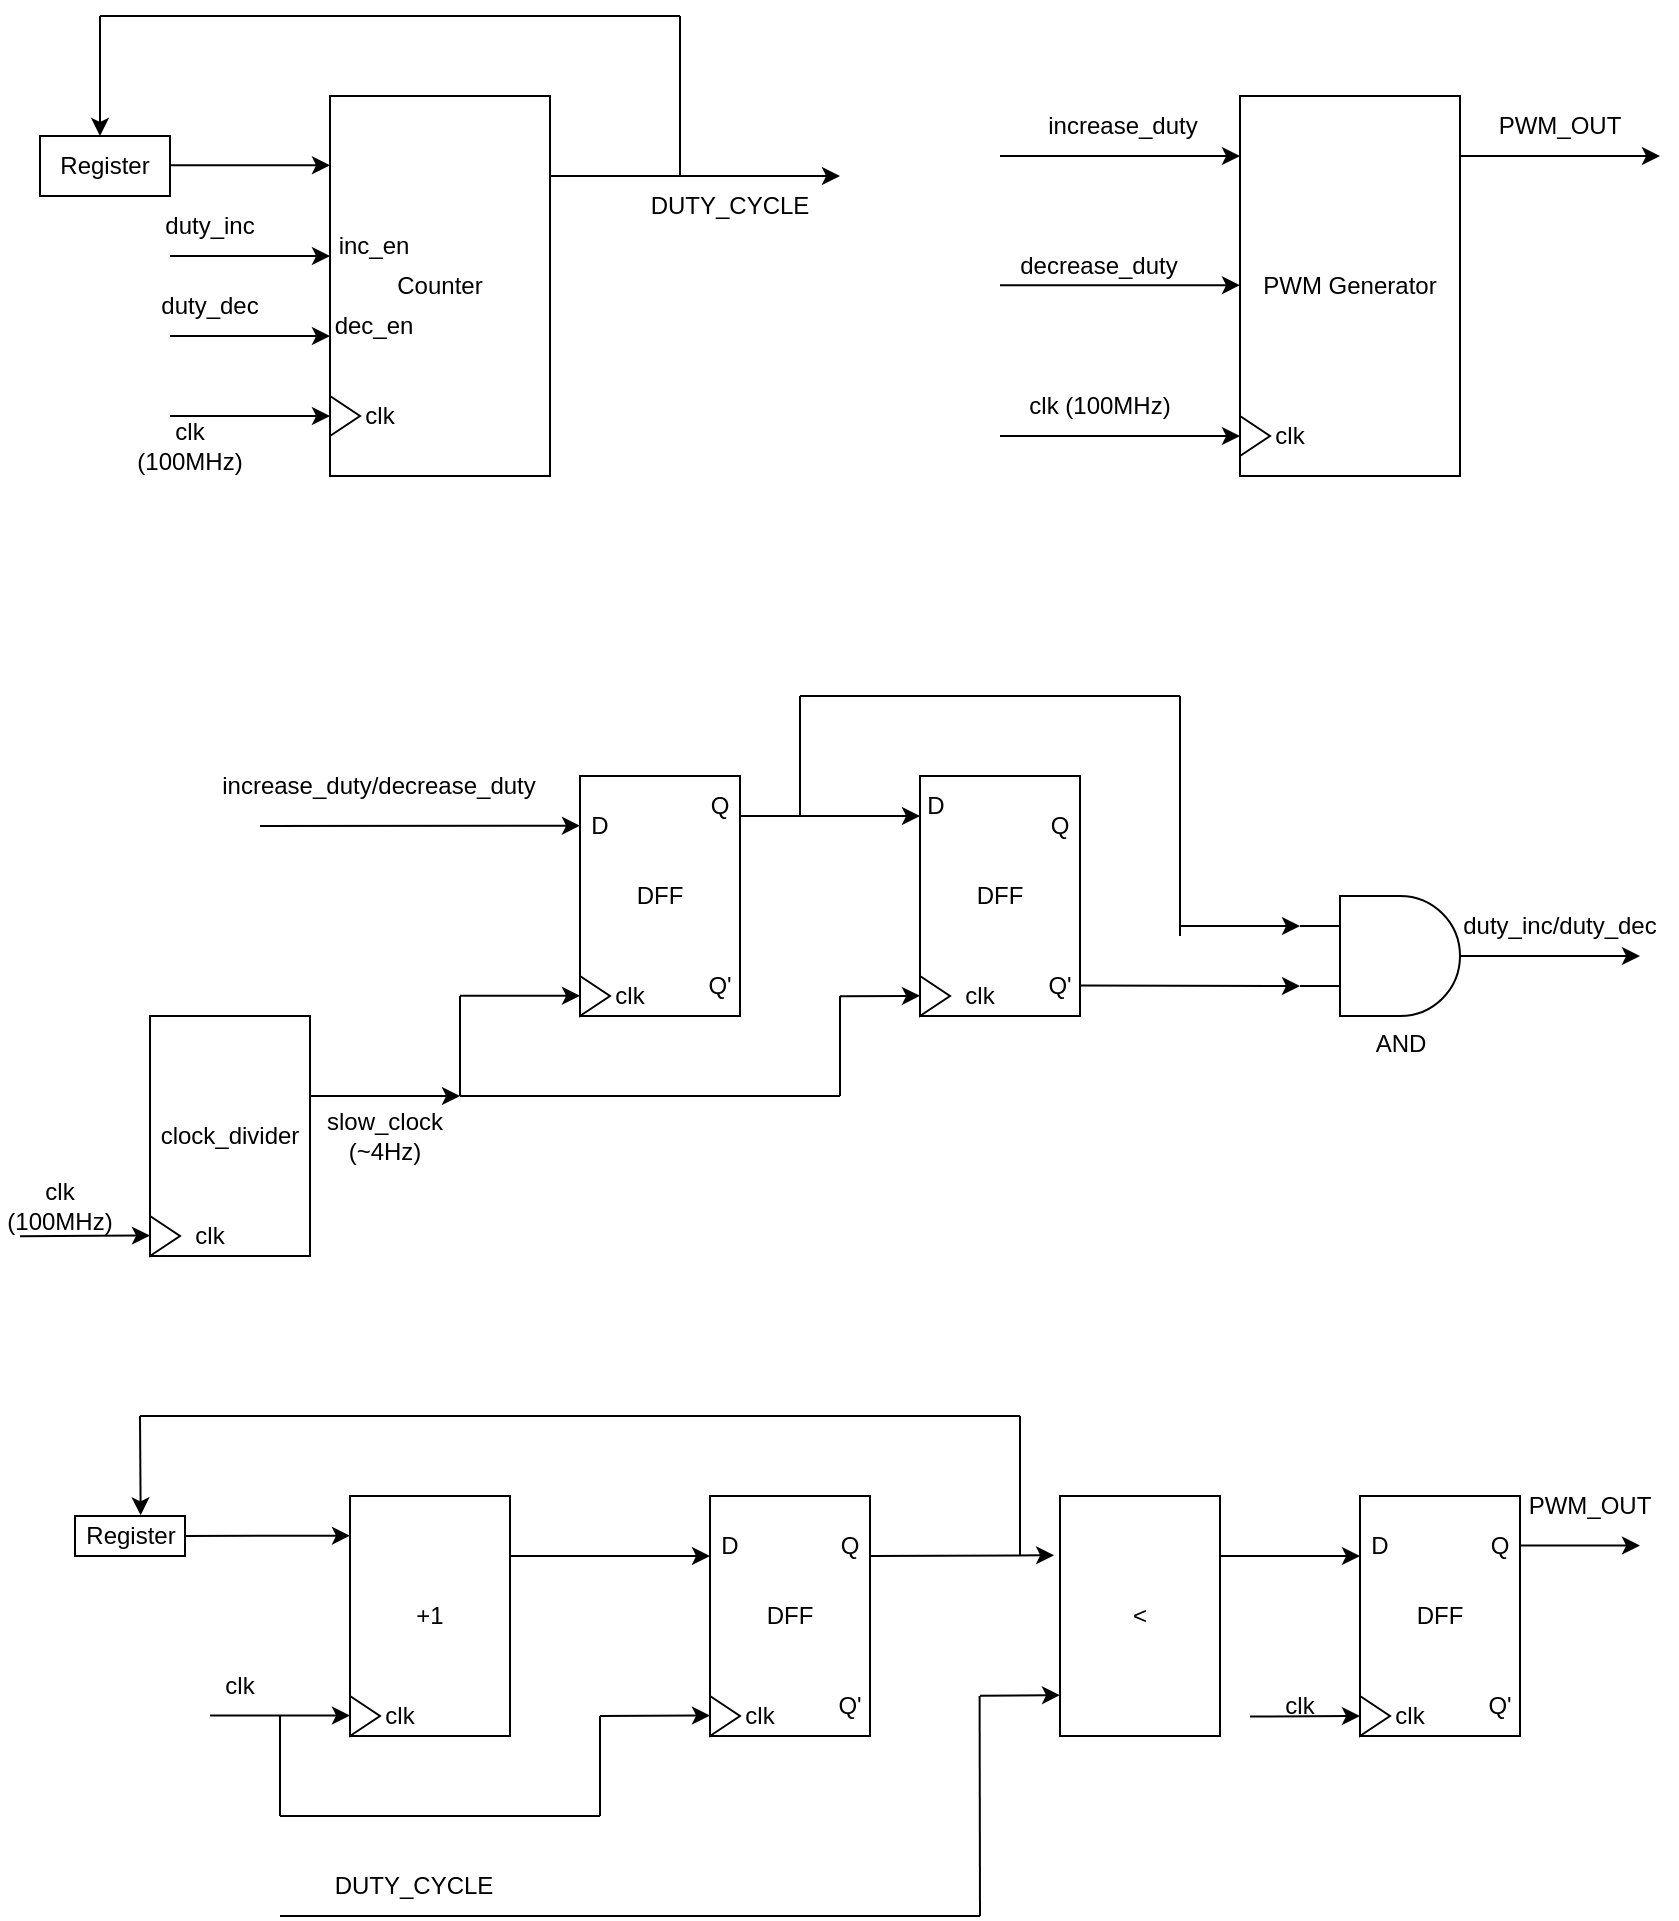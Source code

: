 <mxfile version="24.7.16" pages="2">
  <diagram name="Page-1" id="Ae1S91Tt0jCZasC4Yhdq">
    <mxGraphModel dx="2790" dy="1287" grid="1" gridSize="10" guides="1" tooltips="1" connect="1" arrows="1" fold="1" page="1" pageScale="1" pageWidth="850" pageHeight="1100" math="0" shadow="0">
      <root>
        <mxCell id="0" />
        <mxCell id="1" parent="0" />
        <mxCell id="fy9shsofXD_mr14CQsTD-3" value="Counter" style="rounded=0;whiteSpace=wrap;html=1;" vertex="1" parent="1">
          <mxGeometry x="175" y="70" width="110" height="190" as="geometry" />
        </mxCell>
        <mxCell id="fy9shsofXD_mr14CQsTD-4" value="" style="endArrow=classic;html=1;rounded=0;" edge="1" parent="1">
          <mxGeometry width="50" height="50" relative="1" as="geometry">
            <mxPoint x="95" y="104.66" as="sourcePoint" />
            <mxPoint x="175" y="104.66" as="targetPoint" />
          </mxGeometry>
        </mxCell>
        <mxCell id="fy9shsofXD_mr14CQsTD-5" value="" style="endArrow=classic;html=1;rounded=0;" edge="1" parent="1">
          <mxGeometry width="50" height="50" relative="1" as="geometry">
            <mxPoint x="95" y="150" as="sourcePoint" />
            <mxPoint x="175" y="150" as="targetPoint" />
          </mxGeometry>
        </mxCell>
        <mxCell id="fy9shsofXD_mr14CQsTD-6" value="" style="endArrow=classic;html=1;rounded=0;" edge="1" parent="1">
          <mxGeometry width="50" height="50" relative="1" as="geometry">
            <mxPoint x="95" y="190" as="sourcePoint" />
            <mxPoint x="175" y="190" as="targetPoint" />
          </mxGeometry>
        </mxCell>
        <mxCell id="fy9shsofXD_mr14CQsTD-7" value="" style="endArrow=classic;html=1;rounded=0;" edge="1" parent="1">
          <mxGeometry width="50" height="50" relative="1" as="geometry">
            <mxPoint x="95" y="230" as="sourcePoint" />
            <mxPoint x="175" y="230" as="targetPoint" />
          </mxGeometry>
        </mxCell>
        <mxCell id="fy9shsofXD_mr14CQsTD-8" value="clk (100MHz)" style="text;strokeColor=none;align=center;fillColor=none;html=1;verticalAlign=middle;whiteSpace=wrap;rounded=0;" vertex="1" parent="1">
          <mxGeometry x="75" y="230" width="60" height="30" as="geometry" />
        </mxCell>
        <mxCell id="fy9shsofXD_mr14CQsTD-9" value="duty_inc" style="text;strokeColor=none;align=center;fillColor=none;html=1;verticalAlign=middle;whiteSpace=wrap;rounded=0;" vertex="1" parent="1">
          <mxGeometry x="65" y="120" width="100" height="30" as="geometry" />
        </mxCell>
        <mxCell id="fy9shsofXD_mr14CQsTD-10" value="duty_dec" style="text;strokeColor=none;align=center;fillColor=none;html=1;verticalAlign=middle;whiteSpace=wrap;rounded=0;" vertex="1" parent="1">
          <mxGeometry x="60" y="160" width="110" height="30" as="geometry" />
        </mxCell>
        <mxCell id="fy9shsofXD_mr14CQsTD-11" value="Register" style="rounded=0;whiteSpace=wrap;html=1;" vertex="1" parent="1">
          <mxGeometry x="30" y="90" width="65" height="30" as="geometry" />
        </mxCell>
        <mxCell id="fy9shsofXD_mr14CQsTD-14" value="" style="endArrow=classic;html=1;rounded=0;" edge="1" parent="1">
          <mxGeometry width="50" height="50" relative="1" as="geometry">
            <mxPoint x="60" y="30" as="sourcePoint" />
            <mxPoint x="60" y="90" as="targetPoint" />
          </mxGeometry>
        </mxCell>
        <mxCell id="fy9shsofXD_mr14CQsTD-15" value="" style="endArrow=none;html=1;rounded=0;" edge="1" parent="1">
          <mxGeometry width="50" height="50" relative="1" as="geometry">
            <mxPoint x="60" y="30" as="sourcePoint" />
            <mxPoint x="350" y="30" as="targetPoint" />
          </mxGeometry>
        </mxCell>
        <mxCell id="fy9shsofXD_mr14CQsTD-16" value="" style="endArrow=none;html=1;rounded=0;" edge="1" parent="1">
          <mxGeometry width="50" height="50" relative="1" as="geometry">
            <mxPoint x="350" y="110" as="sourcePoint" />
            <mxPoint x="350" y="30" as="targetPoint" />
          </mxGeometry>
        </mxCell>
        <mxCell id="fy9shsofXD_mr14CQsTD-17" value="" style="endArrow=classic;html=1;rounded=0;" edge="1" parent="1">
          <mxGeometry width="50" height="50" relative="1" as="geometry">
            <mxPoint x="285" y="110" as="sourcePoint" />
            <mxPoint x="430" y="110" as="targetPoint" />
          </mxGeometry>
        </mxCell>
        <mxCell id="fy9shsofXD_mr14CQsTD-18" value="DUTY_CYCLE" style="text;strokeColor=none;align=center;fillColor=none;html=1;verticalAlign=middle;whiteSpace=wrap;rounded=0;" vertex="1" parent="1">
          <mxGeometry x="310" y="110" width="130" height="30" as="geometry" />
        </mxCell>
        <mxCell id="fy9shsofXD_mr14CQsTD-19" value="DFF" style="rounded=0;whiteSpace=wrap;html=1;" vertex="1" parent="1">
          <mxGeometry x="300" y="410" width="80" height="120" as="geometry" />
        </mxCell>
        <mxCell id="fy9shsofXD_mr14CQsTD-20" value="DFF" style="rounded=0;whiteSpace=wrap;html=1;" vertex="1" parent="1">
          <mxGeometry x="470" y="410" width="80" height="120" as="geometry" />
        </mxCell>
        <mxCell id="fy9shsofXD_mr14CQsTD-21" value="clock_divider" style="rounded=0;whiteSpace=wrap;html=1;" vertex="1" parent="1">
          <mxGeometry x="85" y="530" width="80" height="120" as="geometry" />
        </mxCell>
        <mxCell id="fy9shsofXD_mr14CQsTD-31" style="edgeStyle=orthogonalEdgeStyle;rounded=0;orthogonalLoop=1;jettySize=auto;html=1;exitX=0;exitY=0.25;exitDx=0;exitDy=0;exitPerimeter=0;" edge="1" parent="1">
          <mxGeometry relative="1" as="geometry">
            <mxPoint x="660" y="485" as="targetPoint" />
            <mxPoint x="600" y="485" as="sourcePoint" />
          </mxGeometry>
        </mxCell>
        <mxCell id="fy9shsofXD_mr14CQsTD-22" value="AND" style="verticalLabelPosition=bottom;shadow=0;dashed=0;align=center;html=1;verticalAlign=top;shape=mxgraph.electrical.logic_gates.logic_gate;operation=and;" vertex="1" parent="1">
          <mxGeometry x="660" y="470" width="100" height="60" as="geometry" />
        </mxCell>
        <mxCell id="fy9shsofXD_mr14CQsTD-23" value="" style="endArrow=classic;html=1;rounded=0;" edge="1" parent="1">
          <mxGeometry width="50" height="50" relative="1" as="geometry">
            <mxPoint x="380" y="430" as="sourcePoint" />
            <mxPoint x="470" y="430" as="targetPoint" />
          </mxGeometry>
        </mxCell>
        <mxCell id="fy9shsofXD_mr14CQsTD-24" value="" style="endArrow=none;html=1;rounded=0;" edge="1" parent="1">
          <mxGeometry width="50" height="50" relative="1" as="geometry">
            <mxPoint x="410" y="430" as="sourcePoint" />
            <mxPoint x="410" y="370" as="targetPoint" />
          </mxGeometry>
        </mxCell>
        <mxCell id="fy9shsofXD_mr14CQsTD-25" value="Q" style="text;strokeColor=none;align=center;fillColor=none;html=1;verticalAlign=middle;whiteSpace=wrap;rounded=0;" vertex="1" parent="1">
          <mxGeometry x="510" y="420" width="60" height="30" as="geometry" />
        </mxCell>
        <mxCell id="fy9shsofXD_mr14CQsTD-26" value="Q&#39;" style="text;strokeColor=none;align=center;fillColor=none;html=1;verticalAlign=middle;whiteSpace=wrap;rounded=0;" vertex="1" parent="1">
          <mxGeometry x="510" y="500" width="60" height="30" as="geometry" />
        </mxCell>
        <mxCell id="fy9shsofXD_mr14CQsTD-27" value="" style="endArrow=classic;html=1;rounded=0;entryX=0;entryY=0.75;entryDx=0;entryDy=0;entryPerimeter=0;" edge="1" parent="1" target="fy9shsofXD_mr14CQsTD-22">
          <mxGeometry width="50" height="50" relative="1" as="geometry">
            <mxPoint x="550" y="514.8" as="sourcePoint" />
            <mxPoint x="640" y="514.8" as="targetPoint" />
          </mxGeometry>
        </mxCell>
        <mxCell id="fy9shsofXD_mr14CQsTD-32" value="" style="endArrow=none;html=1;rounded=0;" edge="1" parent="1">
          <mxGeometry width="50" height="50" relative="1" as="geometry">
            <mxPoint x="410" y="370" as="sourcePoint" />
            <mxPoint x="600" y="370" as="targetPoint" />
          </mxGeometry>
        </mxCell>
        <mxCell id="fy9shsofXD_mr14CQsTD-33" value="" style="endArrow=none;html=1;rounded=0;" edge="1" parent="1">
          <mxGeometry width="50" height="50" relative="1" as="geometry">
            <mxPoint x="600" y="490" as="sourcePoint" />
            <mxPoint x="600" y="370" as="targetPoint" />
          </mxGeometry>
        </mxCell>
        <mxCell id="fy9shsofXD_mr14CQsTD-35" value="Q" style="text;strokeColor=none;align=center;fillColor=none;html=1;verticalAlign=middle;whiteSpace=wrap;rounded=0;" vertex="1" parent="1">
          <mxGeometry x="340" y="410" width="60" height="30" as="geometry" />
        </mxCell>
        <mxCell id="fy9shsofXD_mr14CQsTD-36" value="Q&#39;" style="text;strokeColor=none;align=center;fillColor=none;html=1;verticalAlign=middle;whiteSpace=wrap;rounded=0;" vertex="1" parent="1">
          <mxGeometry x="340" y="500" width="60" height="30" as="geometry" />
        </mxCell>
        <mxCell id="fy9shsofXD_mr14CQsTD-37" value="" style="triangle;whiteSpace=wrap;html=1;" vertex="1" parent="1">
          <mxGeometry x="300" y="510" width="15" height="20" as="geometry" />
        </mxCell>
        <mxCell id="fy9shsofXD_mr14CQsTD-38" value="" style="triangle;whiteSpace=wrap;html=1;" vertex="1" parent="1">
          <mxGeometry x="175" y="220" width="15" height="20" as="geometry" />
        </mxCell>
        <mxCell id="fy9shsofXD_mr14CQsTD-39" value="" style="triangle;whiteSpace=wrap;html=1;" vertex="1" parent="1">
          <mxGeometry x="470" y="510" width="15" height="20" as="geometry" />
        </mxCell>
        <mxCell id="fy9shsofXD_mr14CQsTD-40" value="" style="triangle;whiteSpace=wrap;html=1;" vertex="1" parent="1">
          <mxGeometry x="85" y="630" width="15" height="20" as="geometry" />
        </mxCell>
        <mxCell id="fy9shsofXD_mr14CQsTD-41" value="" style="endArrow=classic;html=1;rounded=0;" edge="1" parent="1">
          <mxGeometry width="50" height="50" relative="1" as="geometry">
            <mxPoint x="240" y="519.93" as="sourcePoint" />
            <mxPoint x="300" y="519.93" as="targetPoint" />
          </mxGeometry>
        </mxCell>
        <mxCell id="fy9shsofXD_mr14CQsTD-43" value="" style="endArrow=classic;html=1;rounded=0;" edge="1" parent="1">
          <mxGeometry width="50" height="50" relative="1" as="geometry">
            <mxPoint x="430" y="520.07" as="sourcePoint" />
            <mxPoint x="470" y="519.93" as="targetPoint" />
          </mxGeometry>
        </mxCell>
        <mxCell id="fy9shsofXD_mr14CQsTD-44" value="" style="endArrow=none;html=1;rounded=0;" edge="1" parent="1">
          <mxGeometry width="50" height="50" relative="1" as="geometry">
            <mxPoint x="430" y="570" as="sourcePoint" />
            <mxPoint x="430" y="520" as="targetPoint" />
          </mxGeometry>
        </mxCell>
        <mxCell id="fy9shsofXD_mr14CQsTD-45" value="" style="endArrow=none;html=1;rounded=0;" edge="1" parent="1">
          <mxGeometry width="50" height="50" relative="1" as="geometry">
            <mxPoint x="240" y="570" as="sourcePoint" />
            <mxPoint x="430" y="570" as="targetPoint" />
          </mxGeometry>
        </mxCell>
        <mxCell id="fy9shsofXD_mr14CQsTD-46" value="" style="endArrow=none;html=1;rounded=0;" edge="1" parent="1">
          <mxGeometry width="50" height="50" relative="1" as="geometry">
            <mxPoint x="240" y="570" as="sourcePoint" />
            <mxPoint x="240" y="520" as="targetPoint" />
          </mxGeometry>
        </mxCell>
        <mxCell id="fy9shsofXD_mr14CQsTD-47" value="" style="endArrow=classic;html=1;rounded=0;" edge="1" parent="1">
          <mxGeometry width="50" height="50" relative="1" as="geometry">
            <mxPoint x="20" y="640.1" as="sourcePoint" />
            <mxPoint x="85" y="639.76" as="targetPoint" />
          </mxGeometry>
        </mxCell>
        <mxCell id="fy9shsofXD_mr14CQsTD-48" value="" style="endArrow=classic;html=1;rounded=0;" edge="1" parent="1">
          <mxGeometry width="50" height="50" relative="1" as="geometry">
            <mxPoint x="760" y="500" as="sourcePoint" />
            <mxPoint x="830" y="500" as="targetPoint" />
          </mxGeometry>
        </mxCell>
        <mxCell id="fy9shsofXD_mr14CQsTD-49" value="clk (100MHz)" style="text;strokeColor=none;align=center;fillColor=none;html=1;verticalAlign=middle;whiteSpace=wrap;rounded=0;" vertex="1" parent="1">
          <mxGeometry x="10" y="610" width="60" height="30" as="geometry" />
        </mxCell>
        <mxCell id="fy9shsofXD_mr14CQsTD-50" value="" style="endArrow=classic;html=1;rounded=0;" edge="1" parent="1">
          <mxGeometry width="50" height="50" relative="1" as="geometry">
            <mxPoint x="165" y="570" as="sourcePoint" />
            <mxPoint x="240" y="570" as="targetPoint" />
          </mxGeometry>
        </mxCell>
        <mxCell id="fy9shsofXD_mr14CQsTD-51" value="slow_clock (~4Hz)" style="text;strokeColor=none;align=center;fillColor=none;html=1;verticalAlign=middle;whiteSpace=wrap;rounded=0;" vertex="1" parent="1">
          <mxGeometry x="165" y="575" width="75" height="30" as="geometry" />
        </mxCell>
        <mxCell id="fy9shsofXD_mr14CQsTD-52" value="clk" style="text;strokeColor=none;align=center;fillColor=none;html=1;verticalAlign=middle;whiteSpace=wrap;rounded=0;" vertex="1" parent="1">
          <mxGeometry x="295" y="505" width="60" height="30" as="geometry" />
        </mxCell>
        <mxCell id="fy9shsofXD_mr14CQsTD-53" value="clk" style="text;strokeColor=none;align=center;fillColor=none;html=1;verticalAlign=middle;whiteSpace=wrap;rounded=0;" vertex="1" parent="1">
          <mxGeometry x="470" y="505" width="60" height="30" as="geometry" />
        </mxCell>
        <mxCell id="fy9shsofXD_mr14CQsTD-54" value="clk" style="text;strokeColor=none;align=center;fillColor=none;html=1;verticalAlign=middle;whiteSpace=wrap;rounded=0;" vertex="1" parent="1">
          <mxGeometry x="170" y="215" width="60" height="30" as="geometry" />
        </mxCell>
        <mxCell id="fy9shsofXD_mr14CQsTD-55" value="dec_en" style="text;strokeColor=none;align=center;fillColor=none;html=1;verticalAlign=middle;whiteSpace=wrap;rounded=0;" vertex="1" parent="1">
          <mxGeometry x="162.5" y="170" width="67.5" height="30" as="geometry" />
        </mxCell>
        <mxCell id="fy9shsofXD_mr14CQsTD-56" value="inc_en" style="text;strokeColor=none;align=center;fillColor=none;html=1;verticalAlign=middle;whiteSpace=wrap;rounded=0;" vertex="1" parent="1">
          <mxGeometry x="162.5" y="130" width="67.5" height="30" as="geometry" />
        </mxCell>
        <mxCell id="fy9shsofXD_mr14CQsTD-57" value="clk" style="text;strokeColor=none;align=center;fillColor=none;html=1;verticalAlign=middle;whiteSpace=wrap;rounded=0;" vertex="1" parent="1">
          <mxGeometry x="85" y="625" width="60" height="30" as="geometry" />
        </mxCell>
        <mxCell id="fy9shsofXD_mr14CQsTD-59" value="" style="endArrow=classic;html=1;rounded=0;" edge="1" parent="1">
          <mxGeometry width="50" height="50" relative="1" as="geometry">
            <mxPoint x="140" y="435" as="sourcePoint" />
            <mxPoint x="300" y="434.86" as="targetPoint" />
          </mxGeometry>
        </mxCell>
        <mxCell id="fy9shsofXD_mr14CQsTD-60" value="D" style="text;strokeColor=none;align=center;fillColor=none;html=1;verticalAlign=middle;whiteSpace=wrap;rounded=0;" vertex="1" parent="1">
          <mxGeometry x="280" y="420" width="60" height="30" as="geometry" />
        </mxCell>
        <mxCell id="fy9shsofXD_mr14CQsTD-62" value="D" style="text;strokeColor=none;align=center;fillColor=none;html=1;verticalAlign=middle;whiteSpace=wrap;rounded=0;" vertex="1" parent="1">
          <mxGeometry x="447.5" y="410" width="60" height="30" as="geometry" />
        </mxCell>
        <mxCell id="fy9shsofXD_mr14CQsTD-63" value="duty_inc/duty_dec" style="text;strokeColor=none;align=center;fillColor=none;html=1;verticalAlign=middle;whiteSpace=wrap;rounded=0;" vertex="1" parent="1">
          <mxGeometry x="740" y="470" width="100" height="30" as="geometry" />
        </mxCell>
        <mxCell id="fy9shsofXD_mr14CQsTD-64" value="increase_duty/decrease_duty" style="text;strokeColor=none;align=center;fillColor=none;html=1;verticalAlign=middle;whiteSpace=wrap;rounded=0;" vertex="1" parent="1">
          <mxGeometry x="102.5" y="400" width="192.5" height="30" as="geometry" />
        </mxCell>
        <mxCell id="fy9shsofXD_mr14CQsTD-65" value="+1" style="rounded=0;whiteSpace=wrap;html=1;" vertex="1" parent="1">
          <mxGeometry x="185" y="770" width="80" height="120" as="geometry" />
        </mxCell>
        <mxCell id="fy9shsofXD_mr14CQsTD-66" value="DFF" style="rounded=0;whiteSpace=wrap;html=1;" vertex="1" parent="1">
          <mxGeometry x="365" y="770" width="80" height="120" as="geometry" />
        </mxCell>
        <mxCell id="fy9shsofXD_mr14CQsTD-67" value="Q" style="text;strokeColor=none;align=center;fillColor=none;html=1;verticalAlign=middle;whiteSpace=wrap;rounded=0;" vertex="1" parent="1">
          <mxGeometry x="405" y="780" width="60" height="30" as="geometry" />
        </mxCell>
        <mxCell id="fy9shsofXD_mr14CQsTD-68" value="Q&#39;" style="text;strokeColor=none;align=center;fillColor=none;html=1;verticalAlign=middle;whiteSpace=wrap;rounded=0;" vertex="1" parent="1">
          <mxGeometry x="405" y="860" width="60" height="30" as="geometry" />
        </mxCell>
        <mxCell id="fy9shsofXD_mr14CQsTD-69" value="clk" style="text;strokeColor=none;align=center;fillColor=none;html=1;verticalAlign=middle;whiteSpace=wrap;rounded=0;" vertex="1" parent="1">
          <mxGeometry x="360" y="865" width="60" height="30" as="geometry" />
        </mxCell>
        <mxCell id="fy9shsofXD_mr14CQsTD-70" value="D" style="text;strokeColor=none;align=center;fillColor=none;html=1;verticalAlign=middle;whiteSpace=wrap;rounded=0;" vertex="1" parent="1">
          <mxGeometry x="345" y="780" width="60" height="30" as="geometry" />
        </mxCell>
        <mxCell id="fy9shsofXD_mr14CQsTD-72" value="" style="triangle;whiteSpace=wrap;html=1;" vertex="1" parent="1">
          <mxGeometry x="365" y="870" width="15" height="20" as="geometry" />
        </mxCell>
        <mxCell id="fy9shsofXD_mr14CQsTD-73" value="" style="endArrow=classic;html=1;rounded=0;" edge="1" parent="1">
          <mxGeometry width="50" height="50" relative="1" as="geometry">
            <mxPoint x="310" y="880" as="sourcePoint" />
            <mxPoint x="365" y="879.76" as="targetPoint" />
          </mxGeometry>
        </mxCell>
        <mxCell id="fy9shsofXD_mr14CQsTD-74" value="" style="endArrow=none;html=1;rounded=0;" edge="1" parent="1">
          <mxGeometry width="50" height="50" relative="1" as="geometry">
            <mxPoint x="310" y="930" as="sourcePoint" />
            <mxPoint x="310" y="880" as="targetPoint" />
          </mxGeometry>
        </mxCell>
        <mxCell id="fy9shsofXD_mr14CQsTD-75" value="" style="triangle;whiteSpace=wrap;html=1;" vertex="1" parent="1">
          <mxGeometry x="185" y="870" width="15" height="20" as="geometry" />
        </mxCell>
        <mxCell id="fy9shsofXD_mr14CQsTD-76" value="clk" style="text;strokeColor=none;align=center;fillColor=none;html=1;verticalAlign=middle;whiteSpace=wrap;rounded=0;" vertex="1" parent="1">
          <mxGeometry x="180" y="865" width="60" height="30" as="geometry" />
        </mxCell>
        <mxCell id="fy9shsofXD_mr14CQsTD-77" value="" style="endArrow=none;html=1;rounded=0;" edge="1" parent="1">
          <mxGeometry width="50" height="50" relative="1" as="geometry">
            <mxPoint x="150" y="930" as="sourcePoint" />
            <mxPoint x="310" y="930" as="targetPoint" />
          </mxGeometry>
        </mxCell>
        <mxCell id="fy9shsofXD_mr14CQsTD-78" value="" style="endArrow=none;html=1;rounded=0;" edge="1" parent="1">
          <mxGeometry width="50" height="50" relative="1" as="geometry">
            <mxPoint x="150" y="930" as="sourcePoint" />
            <mxPoint x="150" y="880" as="targetPoint" />
          </mxGeometry>
        </mxCell>
        <mxCell id="fy9shsofXD_mr14CQsTD-79" value="" style="endArrow=classic;html=1;rounded=0;" edge="1" parent="1">
          <mxGeometry width="50" height="50" relative="1" as="geometry">
            <mxPoint x="115" y="879.76" as="sourcePoint" />
            <mxPoint x="185" y="879.76" as="targetPoint" />
          </mxGeometry>
        </mxCell>
        <mxCell id="fy9shsofXD_mr14CQsTD-80" value="clk" style="text;strokeColor=none;align=center;fillColor=none;html=1;verticalAlign=middle;whiteSpace=wrap;rounded=0;" vertex="1" parent="1">
          <mxGeometry x="100" y="850" width="60" height="30" as="geometry" />
        </mxCell>
        <mxCell id="fy9shsofXD_mr14CQsTD-82" value="&amp;lt;" style="rounded=0;whiteSpace=wrap;html=1;" vertex="1" parent="1">
          <mxGeometry x="540" y="770" width="80" height="120" as="geometry" />
        </mxCell>
        <mxCell id="fy9shsofXD_mr14CQsTD-83" value="" style="endArrow=classic;html=1;rounded=0;" edge="1" parent="1">
          <mxGeometry width="50" height="50" relative="1" as="geometry">
            <mxPoint x="500" y="869.84" as="sourcePoint" />
            <mxPoint x="540" y="869.6" as="targetPoint" />
          </mxGeometry>
        </mxCell>
        <mxCell id="fy9shsofXD_mr14CQsTD-84" value="" style="endArrow=none;html=1;rounded=0;" edge="1" parent="1">
          <mxGeometry width="50" height="50" relative="1" as="geometry">
            <mxPoint x="500" y="980" as="sourcePoint" />
            <mxPoint x="499.8" y="870" as="targetPoint" />
          </mxGeometry>
        </mxCell>
        <mxCell id="fy9shsofXD_mr14CQsTD-85" value="" style="endArrow=none;html=1;rounded=0;" edge="1" parent="1">
          <mxGeometry width="50" height="50" relative="1" as="geometry">
            <mxPoint x="150" y="980" as="sourcePoint" />
            <mxPoint x="500" y="980" as="targetPoint" />
          </mxGeometry>
        </mxCell>
        <mxCell id="fy9shsofXD_mr14CQsTD-86" value="DUTY_CYCLE" style="text;strokeColor=none;align=center;fillColor=none;html=1;verticalAlign=middle;whiteSpace=wrap;rounded=0;" vertex="1" parent="1">
          <mxGeometry x="152.5" y="950" width="127.5" height="30" as="geometry" />
        </mxCell>
        <mxCell id="fy9shsofXD_mr14CQsTD-88" value="" style="endArrow=classic;html=1;rounded=0;exitX=1;exitY=0.25;exitDx=0;exitDy=0;" edge="1" parent="1" source="fy9shsofXD_mr14CQsTD-65">
          <mxGeometry width="50" height="50" relative="1" as="geometry">
            <mxPoint x="295" y="800" as="sourcePoint" />
            <mxPoint x="365" y="800" as="targetPoint" />
          </mxGeometry>
        </mxCell>
        <mxCell id="fy9shsofXD_mr14CQsTD-90" value="" style="endArrow=classic;html=1;rounded=0;entryX=-0.037;entryY=0.247;entryDx=0;entryDy=0;entryPerimeter=0;" edge="1" parent="1" target="fy9shsofXD_mr14CQsTD-82">
          <mxGeometry width="50" height="50" relative="1" as="geometry">
            <mxPoint x="445" y="800" as="sourcePoint" />
            <mxPoint x="515" y="800" as="targetPoint" />
          </mxGeometry>
        </mxCell>
        <mxCell id="fy9shsofXD_mr14CQsTD-92" value="" style="endArrow=none;html=1;rounded=0;" edge="1" parent="1">
          <mxGeometry width="50" height="50" relative="1" as="geometry">
            <mxPoint x="520" y="800" as="sourcePoint" />
            <mxPoint x="520" y="730" as="targetPoint" />
          </mxGeometry>
        </mxCell>
        <mxCell id="fy9shsofXD_mr14CQsTD-93" value="" style="endArrow=none;html=1;rounded=0;" edge="1" parent="1">
          <mxGeometry width="50" height="50" relative="1" as="geometry">
            <mxPoint x="80" y="730" as="sourcePoint" />
            <mxPoint x="520" y="730" as="targetPoint" />
          </mxGeometry>
        </mxCell>
        <mxCell id="fy9shsofXD_mr14CQsTD-94" value="Register" style="rounded=0;whiteSpace=wrap;html=1;" vertex="1" parent="1">
          <mxGeometry x="47.5" y="780" width="55" height="20" as="geometry" />
        </mxCell>
        <mxCell id="fy9shsofXD_mr14CQsTD-95" value="" style="endArrow=classic;html=1;rounded=0;exitX=1;exitY=0.5;exitDx=0;exitDy=0;" edge="1" parent="1" source="fy9shsofXD_mr14CQsTD-94">
          <mxGeometry width="50" height="50" relative="1" as="geometry">
            <mxPoint x="110" y="789.83" as="sourcePoint" />
            <mxPoint x="185" y="789.83" as="targetPoint" />
          </mxGeometry>
        </mxCell>
        <mxCell id="fy9shsofXD_mr14CQsTD-98" value="" style="endArrow=classic;html=1;rounded=0;entryX=0.597;entryY=-0.017;entryDx=0;entryDy=0;entryPerimeter=0;" edge="1" parent="1" target="fy9shsofXD_mr14CQsTD-94">
          <mxGeometry width="50" height="50" relative="1" as="geometry">
            <mxPoint x="80" y="730" as="sourcePoint" />
            <mxPoint x="130" y="710" as="targetPoint" />
          </mxGeometry>
        </mxCell>
        <mxCell id="fy9shsofXD_mr14CQsTD-99" value="DFF" style="rounded=0;whiteSpace=wrap;html=1;" vertex="1" parent="1">
          <mxGeometry x="690" y="770" width="80" height="120" as="geometry" />
        </mxCell>
        <mxCell id="fy9shsofXD_mr14CQsTD-100" value="Q" style="text;strokeColor=none;align=center;fillColor=none;html=1;verticalAlign=middle;whiteSpace=wrap;rounded=0;" vertex="1" parent="1">
          <mxGeometry x="730" y="780" width="60" height="30" as="geometry" />
        </mxCell>
        <mxCell id="fy9shsofXD_mr14CQsTD-101" value="Q&#39;" style="text;strokeColor=none;align=center;fillColor=none;html=1;verticalAlign=middle;whiteSpace=wrap;rounded=0;" vertex="1" parent="1">
          <mxGeometry x="730" y="860" width="60" height="30" as="geometry" />
        </mxCell>
        <mxCell id="fy9shsofXD_mr14CQsTD-102" value="clk" style="text;strokeColor=none;align=center;fillColor=none;html=1;verticalAlign=middle;whiteSpace=wrap;rounded=0;" vertex="1" parent="1">
          <mxGeometry x="685" y="865" width="60" height="30" as="geometry" />
        </mxCell>
        <mxCell id="fy9shsofXD_mr14CQsTD-103" value="D" style="text;strokeColor=none;align=center;fillColor=none;html=1;verticalAlign=middle;whiteSpace=wrap;rounded=0;" vertex="1" parent="1">
          <mxGeometry x="670" y="780" width="60" height="30" as="geometry" />
        </mxCell>
        <mxCell id="fy9shsofXD_mr14CQsTD-104" value="" style="triangle;whiteSpace=wrap;html=1;" vertex="1" parent="1">
          <mxGeometry x="690" y="870" width="15" height="20" as="geometry" />
        </mxCell>
        <mxCell id="fy9shsofXD_mr14CQsTD-105" value="" style="endArrow=classic;html=1;rounded=0;exitX=1;exitY=0.25;exitDx=0;exitDy=0;" edge="1" parent="1" source="fy9shsofXD_mr14CQsTD-82">
          <mxGeometry width="50" height="50" relative="1" as="geometry">
            <mxPoint x="630" y="800" as="sourcePoint" />
            <mxPoint x="690" y="800" as="targetPoint" />
          </mxGeometry>
        </mxCell>
        <mxCell id="fy9shsofXD_mr14CQsTD-106" value="" style="endArrow=classic;html=1;rounded=0;" edge="1" parent="1">
          <mxGeometry width="50" height="50" relative="1" as="geometry">
            <mxPoint x="635" y="880.24" as="sourcePoint" />
            <mxPoint x="690" y="880" as="targetPoint" />
          </mxGeometry>
        </mxCell>
        <mxCell id="fy9shsofXD_mr14CQsTD-107" value="clk" style="text;strokeColor=none;align=center;fillColor=none;html=1;verticalAlign=middle;whiteSpace=wrap;rounded=0;" vertex="1" parent="1">
          <mxGeometry x="630" y="860" width="60" height="30" as="geometry" />
        </mxCell>
        <mxCell id="fy9shsofXD_mr14CQsTD-108" value="" style="endArrow=classic;html=1;rounded=0;" edge="1" parent="1">
          <mxGeometry width="50" height="50" relative="1" as="geometry">
            <mxPoint x="770" y="794.8" as="sourcePoint" />
            <mxPoint x="830" y="794.8" as="targetPoint" />
          </mxGeometry>
        </mxCell>
        <mxCell id="fy9shsofXD_mr14CQsTD-109" value="PWM_OUT" style="text;strokeColor=none;align=center;fillColor=none;html=1;verticalAlign=middle;whiteSpace=wrap;rounded=0;" vertex="1" parent="1">
          <mxGeometry x="770" y="760" width="70" height="30" as="geometry" />
        </mxCell>
        <mxCell id="fy9shsofXD_mr14CQsTD-110" value="PWM Generator" style="rounded=0;whiteSpace=wrap;html=1;" vertex="1" parent="1">
          <mxGeometry x="630" y="70" width="110" height="190" as="geometry" />
        </mxCell>
        <mxCell id="fy9shsofXD_mr14CQsTD-111" value="" style="endArrow=classic;html=1;rounded=0;" edge="1" parent="1">
          <mxGeometry width="50" height="50" relative="1" as="geometry">
            <mxPoint x="510" y="240" as="sourcePoint" />
            <mxPoint x="630" y="240" as="targetPoint" />
          </mxGeometry>
        </mxCell>
        <mxCell id="fy9shsofXD_mr14CQsTD-112" value="" style="triangle;whiteSpace=wrap;html=1;" vertex="1" parent="1">
          <mxGeometry x="630" y="230" width="15" height="20" as="geometry" />
        </mxCell>
        <mxCell id="fy9shsofXD_mr14CQsTD-113" value="clk (100MHz)" style="text;strokeColor=none;align=center;fillColor=none;html=1;verticalAlign=middle;whiteSpace=wrap;rounded=0;" vertex="1" parent="1">
          <mxGeometry x="520" y="210" width="80" height="30" as="geometry" />
        </mxCell>
        <mxCell id="fy9shsofXD_mr14CQsTD-115" value="clk" style="text;strokeColor=none;align=center;fillColor=none;html=1;verticalAlign=middle;whiteSpace=wrap;rounded=0;" vertex="1" parent="1">
          <mxGeometry x="625" y="225" width="60" height="30" as="geometry" />
        </mxCell>
        <mxCell id="fy9shsofXD_mr14CQsTD-116" value="" style="endArrow=classic;html=1;rounded=0;" edge="1" parent="1">
          <mxGeometry width="50" height="50" relative="1" as="geometry">
            <mxPoint x="510" y="164.6" as="sourcePoint" />
            <mxPoint x="630" y="164.6" as="targetPoint" />
          </mxGeometry>
        </mxCell>
        <mxCell id="fy9shsofXD_mr14CQsTD-117" value="" style="endArrow=classic;html=1;rounded=0;" edge="1" parent="1">
          <mxGeometry width="50" height="50" relative="1" as="geometry">
            <mxPoint x="510" y="100" as="sourcePoint" />
            <mxPoint x="630" y="100" as="targetPoint" />
          </mxGeometry>
        </mxCell>
        <mxCell id="fy9shsofXD_mr14CQsTD-118" value="decrease_duty" style="text;strokeColor=none;align=center;fillColor=none;html=1;verticalAlign=middle;whiteSpace=wrap;rounded=0;" vertex="1" parent="1">
          <mxGeometry x="507.5" y="140" width="102.5" height="30" as="geometry" />
        </mxCell>
        <mxCell id="fy9shsofXD_mr14CQsTD-119" value="increase_duty" style="text;strokeColor=none;align=center;fillColor=none;html=1;verticalAlign=middle;whiteSpace=wrap;rounded=0;" vertex="1" parent="1">
          <mxGeometry x="520" y="70" width="102.5" height="30" as="geometry" />
        </mxCell>
        <mxCell id="fy9shsofXD_mr14CQsTD-120" value="" style="endArrow=classic;html=1;rounded=0;" edge="1" parent="1">
          <mxGeometry width="50" height="50" relative="1" as="geometry">
            <mxPoint x="740" y="100" as="sourcePoint" />
            <mxPoint x="840" y="100" as="targetPoint" />
          </mxGeometry>
        </mxCell>
        <mxCell id="fy9shsofXD_mr14CQsTD-121" value="PWM_OUT" style="text;strokeColor=none;align=center;fillColor=none;html=1;verticalAlign=middle;whiteSpace=wrap;rounded=0;" vertex="1" parent="1">
          <mxGeometry x="760" y="70" width="60" height="30" as="geometry" />
        </mxCell>
      </root>
    </mxGraphModel>
  </diagram>
  <diagram id="Xb2pkf2jtDw2I2TakBRb" name="Page-2">
    <mxGraphModel dx="2049" dy="1103" grid="1" gridSize="10" guides="1" tooltips="1" connect="1" arrows="1" fold="1" page="1" pageScale="1" pageWidth="850" pageHeight="1100" math="0" shadow="0">
      <root>
        <mxCell id="0" />
        <mxCell id="1" parent="0" />
        <mxCell id="IBMIp6rMxopzvgR6VWhL-2" value="" style="endArrow=none;html=1;rounded=0;" edge="1" parent="1">
          <mxGeometry width="50" height="50" relative="1" as="geometry">
            <mxPoint x="170" y="310" as="sourcePoint" />
            <mxPoint x="110" y="260" as="targetPoint" />
          </mxGeometry>
        </mxCell>
        <mxCell id="IBMIp6rMxopzvgR6VWhL-3" value="" style="endArrow=none;html=1;rounded=0;" edge="1" parent="1">
          <mxGeometry width="50" height="50" relative="1" as="geometry">
            <mxPoint x="110" y="400" as="sourcePoint" />
            <mxPoint x="170" y="350" as="targetPoint" />
          </mxGeometry>
        </mxCell>
        <mxCell id="IBMIp6rMxopzvgR6VWhL-4" value="" style="endArrow=none;html=1;rounded=0;" edge="1" parent="1">
          <mxGeometry width="50" height="50" relative="1" as="geometry">
            <mxPoint x="170" y="350" as="sourcePoint" />
            <mxPoint x="170" y="310" as="targetPoint" />
          </mxGeometry>
        </mxCell>
        <mxCell id="IBMIp6rMxopzvgR6VWhL-5" value="" style="endArrow=none;html=1;rounded=0;" edge="1" parent="1">
          <mxGeometry width="50" height="50" relative="1" as="geometry">
            <mxPoint x="110" y="300" as="sourcePoint" />
            <mxPoint x="110" y="260" as="targetPoint" />
          </mxGeometry>
        </mxCell>
        <mxCell id="IBMIp6rMxopzvgR6VWhL-6" value="" style="endArrow=none;html=1;rounded=0;" edge="1" parent="1">
          <mxGeometry width="50" height="50" relative="1" as="geometry">
            <mxPoint x="110" y="400" as="sourcePoint" />
            <mxPoint x="110" y="360" as="targetPoint" />
          </mxGeometry>
        </mxCell>
        <mxCell id="IBMIp6rMxopzvgR6VWhL-7" value="" style="endArrow=none;html=1;rounded=0;" edge="1" parent="1">
          <mxGeometry width="50" height="50" relative="1" as="geometry">
            <mxPoint x="130" y="330" as="sourcePoint" />
            <mxPoint x="110" y="300" as="targetPoint" />
          </mxGeometry>
        </mxCell>
        <mxCell id="IBMIp6rMxopzvgR6VWhL-8" value="" style="endArrow=none;html=1;rounded=0;" edge="1" parent="1">
          <mxGeometry width="50" height="50" relative="1" as="geometry">
            <mxPoint x="110" y="360" as="sourcePoint" />
            <mxPoint x="130" y="330" as="targetPoint" />
          </mxGeometry>
        </mxCell>
        <mxCell id="IBMIp6rMxopzvgR6VWhL-9" value="" style="endArrow=classic;html=1;rounded=0;exitX=0;exitY=1;exitDx=0;exitDy=0;" edge="1" parent="1" source="IBMIp6rMxopzvgR6VWhL-11">
          <mxGeometry width="50" height="50" relative="1" as="geometry">
            <mxPoint x="30" y="280" as="sourcePoint" />
            <mxPoint x="110" y="280" as="targetPoint" />
          </mxGeometry>
        </mxCell>
        <mxCell id="IBMIp6rMxopzvgR6VWhL-10" value="" style="endArrow=classic;html=1;rounded=0;" edge="1" parent="1">
          <mxGeometry width="50" height="50" relative="1" as="geometry">
            <mxPoint x="30" y="380" as="sourcePoint" />
            <mxPoint x="110" y="380" as="targetPoint" />
          </mxGeometry>
        </mxCell>
        <mxCell id="IBMIp6rMxopzvgR6VWhL-11" value="counter [4:0]" style="text;strokeColor=none;align=center;fillColor=none;html=1;verticalAlign=middle;whiteSpace=wrap;rounded=0;" vertex="1" parent="1">
          <mxGeometry x="10" y="250" width="85" height="30" as="geometry" />
        </mxCell>
        <mxCell id="IBMIp6rMxopzvgR6VWhL-12" value="5&#39;d1" style="text;strokeColor=none;align=center;fillColor=none;html=1;verticalAlign=middle;whiteSpace=wrap;rounded=0;" vertex="1" parent="1">
          <mxGeometry x="35" y="350" width="60" height="30" as="geometry" />
        </mxCell>
        <mxCell id="IBMIp6rMxopzvgR6VWhL-18" value="" style="endArrow=classic;html=1;rounded=0;entryX=0.333;entryY=0.667;entryDx=0;entryDy=0;entryPerimeter=0;" edge="1" parent="1" target="TsnN4mFQ1PoFZJO8U1MV-5">
          <mxGeometry width="50" height="50" relative="1" as="geometry">
            <mxPoint x="170" y="330" as="sourcePoint" />
            <mxPoint x="210" y="330" as="targetPoint" />
          </mxGeometry>
        </mxCell>
        <mxCell id="IBMIp6rMxopzvgR6VWhL-21" value="Adder" style="text;strokeColor=none;align=center;fillColor=none;html=1;verticalAlign=middle;whiteSpace=wrap;rounded=0;" vertex="1" parent="1">
          <mxGeometry x="110" y="320" width="70" height="30" as="geometry" />
        </mxCell>
        <mxCell id="TsnN4mFQ1PoFZJO8U1MV-1" value="DFF" style="rounded=0;whiteSpace=wrap;html=1;" vertex="1" parent="1">
          <mxGeometry x="260" y="300" width="80" height="120" as="geometry" />
        </mxCell>
        <mxCell id="TsnN4mFQ1PoFZJO8U1MV-2" value="Q" style="text;strokeColor=none;align=center;fillColor=none;html=1;verticalAlign=middle;whiteSpace=wrap;rounded=0;" vertex="1" parent="1">
          <mxGeometry x="300" y="310" width="60" height="30" as="geometry" />
        </mxCell>
        <mxCell id="TsnN4mFQ1PoFZJO8U1MV-3" value="Q&#39;" style="text;strokeColor=none;align=center;fillColor=none;html=1;verticalAlign=middle;whiteSpace=wrap;rounded=0;" vertex="1" parent="1">
          <mxGeometry x="300" y="390" width="60" height="30" as="geometry" />
        </mxCell>
        <mxCell id="TsnN4mFQ1PoFZJO8U1MV-4" value="clk" style="text;strokeColor=none;align=center;fillColor=none;html=1;verticalAlign=middle;whiteSpace=wrap;rounded=0;" vertex="1" parent="1">
          <mxGeometry x="255" y="395" width="60" height="30" as="geometry" />
        </mxCell>
        <mxCell id="TsnN4mFQ1PoFZJO8U1MV-5" value="D" style="text;strokeColor=none;align=center;fillColor=none;html=1;verticalAlign=middle;whiteSpace=wrap;rounded=0;" vertex="1" parent="1">
          <mxGeometry x="240" y="310" width="60" height="30" as="geometry" />
        </mxCell>
        <mxCell id="TsnN4mFQ1PoFZJO8U1MV-6" value="" style="triangle;whiteSpace=wrap;html=1;" vertex="1" parent="1">
          <mxGeometry x="260" y="400" width="15" height="20" as="geometry" />
        </mxCell>
        <mxCell id="TsnN4mFQ1PoFZJO8U1MV-7" value="=" style="rounded=0;whiteSpace=wrap;html=1;" vertex="1" parent="1">
          <mxGeometry x="435" y="300" width="80" height="120" as="geometry" />
        </mxCell>
        <mxCell id="TsnN4mFQ1PoFZJO8U1MV-8" value="" style="endArrow=classic;html=1;rounded=0;" edge="1" parent="1">
          <mxGeometry width="50" height="50" relative="1" as="geometry">
            <mxPoint x="410" y="400" as="sourcePoint" />
            <mxPoint x="435" y="399.6" as="targetPoint" />
          </mxGeometry>
        </mxCell>
        <mxCell id="TsnN4mFQ1PoFZJO8U1MV-9" value="" style="endArrow=classic;html=1;rounded=0;entryX=-0.037;entryY=0.247;entryDx=0;entryDy=0;entryPerimeter=0;" edge="1" parent="1" target="TsnN4mFQ1PoFZJO8U1MV-7">
          <mxGeometry width="50" height="50" relative="1" as="geometry">
            <mxPoint x="340" y="330" as="sourcePoint" />
            <mxPoint x="410" y="330" as="targetPoint" />
          </mxGeometry>
        </mxCell>
        <mxCell id="TsnN4mFQ1PoFZJO8U1MV-10" value="" style="endArrow=none;html=1;rounded=0;" edge="1" parent="1">
          <mxGeometry width="50" height="50" relative="1" as="geometry">
            <mxPoint x="410" y="330" as="sourcePoint" />
            <mxPoint x="410" y="270" as="targetPoint" />
          </mxGeometry>
        </mxCell>
        <mxCell id="wQVhTy5xhQcqQe9Rr6_2-1" value="" style="endArrow=none;html=1;rounded=0;" edge="1" parent="1">
          <mxGeometry width="50" height="50" relative="1" as="geometry">
            <mxPoint x="10" y="280" as="sourcePoint" />
            <mxPoint x="10" y="230" as="targetPoint" />
          </mxGeometry>
        </mxCell>
        <mxCell id="wQVhTy5xhQcqQe9Rr6_2-2" value="" style="endArrow=none;html=1;rounded=0;" edge="1" parent="1">
          <mxGeometry width="50" height="50" relative="1" as="geometry">
            <mxPoint x="410" y="550" as="sourcePoint" />
            <mxPoint x="410" y="400" as="targetPoint" />
          </mxGeometry>
        </mxCell>
        <mxCell id="wQVhTy5xhQcqQe9Rr6_2-3" value="" style="endArrow=none;html=1;rounded=0;" edge="1" parent="1">
          <mxGeometry width="50" height="50" relative="1" as="geometry">
            <mxPoint x="410" y="550" as="sourcePoint" />
            <mxPoint x="330" y="550" as="targetPoint" />
          </mxGeometry>
        </mxCell>
        <mxCell id="s-Fgknmha3nX6Kz5pqnI-1" value="" style="verticalLabelPosition=middle;verticalAlign=middle;html=1;shape=trapezoid;perimeter=trapezoidPerimeter;whiteSpace=wrap;size=0.23;arcSize=10;flipV=1;labelPosition=center;align=center;rotation=-90;" vertex="1" parent="1">
          <mxGeometry x="216.33" y="513.67" width="160" height="80" as="geometry" />
        </mxCell>
        <mxCell id="s-Fgknmha3nX6Kz5pqnI-3" value="" style="endArrow=classic;html=1;rounded=0;" edge="1" parent="1">
          <mxGeometry width="50" height="50" relative="1" as="geometry">
            <mxPoint x="315" y="450" as="sourcePoint" />
            <mxPoint x="315" y="500" as="targetPoint" />
          </mxGeometry>
        </mxCell>
        <mxCell id="s-Fgknmha3nX6Kz5pqnI-4" value="" style="endArrow=classic;html=1;rounded=0;exitX=0;exitY=1;exitDx=0;exitDy=0;" edge="1" parent="1">
          <mxGeometry width="50" height="50" relative="1" as="geometry">
            <mxPoint x="155" y="490" as="sourcePoint" />
            <mxPoint x="255" y="490" as="targetPoint" />
          </mxGeometry>
        </mxCell>
        <mxCell id="s-Fgknmha3nX6Kz5pqnI-5" value="" style="endArrow=classic;html=1;rounded=0;exitX=0;exitY=1;exitDx=0;exitDy=0;" edge="1" parent="1">
          <mxGeometry width="50" height="50" relative="1" as="geometry">
            <mxPoint x="155" y="520" as="sourcePoint" />
            <mxPoint x="255" y="520" as="targetPoint" />
          </mxGeometry>
        </mxCell>
        <mxCell id="s-Fgknmha3nX6Kz5pqnI-6" value="" style="endArrow=classic;html=1;rounded=0;exitX=0;exitY=1;exitDx=0;exitDy=0;" edge="1" parent="1">
          <mxGeometry width="50" height="50" relative="1" as="geometry">
            <mxPoint x="155" y="550" as="sourcePoint" />
            <mxPoint x="255" y="550" as="targetPoint" />
          </mxGeometry>
        </mxCell>
        <mxCell id="s-Fgknmha3nX6Kz5pqnI-7" value="" style="endArrow=classic;html=1;rounded=0;exitX=0;exitY=1;exitDx=0;exitDy=0;" edge="1" parent="1">
          <mxGeometry width="50" height="50" relative="1" as="geometry">
            <mxPoint x="155" y="580" as="sourcePoint" />
            <mxPoint x="255" y="580" as="targetPoint" />
          </mxGeometry>
        </mxCell>
        <mxCell id="s-Fgknmha3nX6Kz5pqnI-8" value="" style="endArrow=classic;html=1;rounded=0;exitX=0;exitY=1;exitDx=0;exitDy=0;" edge="1" parent="1">
          <mxGeometry width="50" height="50" relative="1" as="geometry">
            <mxPoint x="155" y="610" as="sourcePoint" />
            <mxPoint x="255" y="610" as="targetPoint" />
          </mxGeometry>
        </mxCell>
        <mxCell id="s-Fgknmha3nX6Kz5pqnI-9" value="5&#39;d1" style="text;strokeColor=none;align=center;fillColor=none;html=1;verticalAlign=middle;whiteSpace=wrap;rounded=0;" vertex="1" parent="1">
          <mxGeometry x="150" y="460" width="60" height="30" as="geometry" />
        </mxCell>
        <mxCell id="s-Fgknmha3nX6Kz5pqnI-10" value="5&#39;d3" style="text;strokeColor=none;align=center;fillColor=none;html=1;verticalAlign=middle;whiteSpace=wrap;rounded=0;" vertex="1" parent="1">
          <mxGeometry x="150" y="490" width="60" height="30" as="geometry" />
        </mxCell>
        <mxCell id="s-Fgknmha3nX6Kz5pqnI-11" value="5&#39;d7" style="text;strokeColor=none;align=center;fillColor=none;html=1;verticalAlign=middle;whiteSpace=wrap;rounded=0;" vertex="1" parent="1">
          <mxGeometry x="150" y="520" width="60" height="30" as="geometry" />
        </mxCell>
        <mxCell id="s-Fgknmha3nX6Kz5pqnI-12" value="5&#39;d15" style="text;strokeColor=none;align=center;fillColor=none;html=1;verticalAlign=middle;whiteSpace=wrap;rounded=0;" vertex="1" parent="1">
          <mxGeometry x="150" y="550" width="60" height="30" as="geometry" />
        </mxCell>
        <mxCell id="s-Fgknmha3nX6Kz5pqnI-13" value="5&#39;d31" style="text;strokeColor=none;align=center;fillColor=none;html=1;verticalAlign=middle;whiteSpace=wrap;rounded=0;" vertex="1" parent="1">
          <mxGeometry x="150" y="580" width="60" height="30" as="geometry" />
        </mxCell>
        <mxCell id="eEdPJjgL-_dzMpO9K_Xs-1" value="MUX" style="text;strokeColor=none;align=center;fillColor=none;html=1;verticalAlign=middle;whiteSpace=wrap;rounded=0;" vertex="1" parent="1">
          <mxGeometry x="280" y="538.67" width="60" height="30" as="geometry" />
        </mxCell>
        <mxCell id="eEdPJjgL-_dzMpO9K_Xs-2" value="sel [2:0]" style="text;strokeColor=none;align=center;fillColor=none;html=1;verticalAlign=middle;whiteSpace=wrap;rounded=0;" vertex="1" parent="1">
          <mxGeometry x="310" y="430.0" width="60" height="30" as="geometry" />
        </mxCell>
        <mxCell id="eEdPJjgL-_dzMpO9K_Xs-3" value="3&#39;d0" style="text;align=center;html=1;verticalAlign=middle;whiteSpace=wrap;rounded=0;fontStyle=1;fontColor=#e2081e;" vertex="1" parent="1">
          <mxGeometry x="250" y="480.0" width="60" height="30" as="geometry" />
        </mxCell>
        <mxCell id="eEdPJjgL-_dzMpO9K_Xs-4" value="3&#39;d1" style="text;align=center;html=1;verticalAlign=middle;whiteSpace=wrap;rounded=0;fontStyle=1;fontColor=#e2081e;" vertex="1" parent="1">
          <mxGeometry x="250" y="508.67" width="60" height="30" as="geometry" />
        </mxCell>
        <mxCell id="eEdPJjgL-_dzMpO9K_Xs-5" value="3&#39;d2" style="text;align=center;html=1;verticalAlign=middle;whiteSpace=wrap;rounded=0;fontStyle=1;fontColor=#e2081e;" vertex="1" parent="1">
          <mxGeometry x="250" y="538.67" width="60" height="30" as="geometry" />
        </mxCell>
        <mxCell id="eEdPJjgL-_dzMpO9K_Xs-6" value="3&#39;d3" style="text;align=center;html=1;verticalAlign=middle;whiteSpace=wrap;rounded=0;fontStyle=1;fontColor=#e2081e;" vertex="1" parent="1">
          <mxGeometry x="250" y="567.34" width="60" height="30" as="geometry" />
        </mxCell>
        <mxCell id="eEdPJjgL-_dzMpO9K_Xs-7" value="3&#39;d4" style="text;align=center;html=1;verticalAlign=middle;whiteSpace=wrap;rounded=0;fontStyle=1;fontColor=#e2081e;" vertex="1" parent="1">
          <mxGeometry x="250" y="597.34" width="60" height="30" as="geometry" />
        </mxCell>
        <mxCell id="eEdPJjgL-_dzMpO9K_Xs-8" value="" style="verticalLabelPosition=middle;verticalAlign=middle;html=1;shape=trapezoid;perimeter=trapezoidPerimeter;whiteSpace=wrap;size=0.23;arcSize=10;flipV=1;labelPosition=center;align=center;rotation=-90;" vertex="1" parent="1">
          <mxGeometry x="570" y="393.83" width="109.41" height="31.17" as="geometry" />
        </mxCell>
        <mxCell id="eEdPJjgL-_dzMpO9K_Xs-9" value="" style="endArrow=none;html=1;rounded=0;" edge="1" parent="1">
          <mxGeometry width="50" height="50" relative="1" as="geometry">
            <mxPoint x="630" y="320" as="sourcePoint" />
            <mxPoint x="515" y="320" as="targetPoint" />
          </mxGeometry>
        </mxCell>
        <mxCell id="eEdPJjgL-_dzMpO9K_Xs-10" value="" style="endArrow=classic;html=1;rounded=0;entryX=1;entryY=0.75;entryDx=0;entryDy=0;" edge="1" parent="1" target="eEdPJjgL-_dzMpO9K_Xs-8">
          <mxGeometry width="50" height="50" relative="1" as="geometry">
            <mxPoint x="630" y="320" as="sourcePoint" />
            <mxPoint x="630" y="340" as="targetPoint" />
          </mxGeometry>
        </mxCell>
        <mxCell id="eEdPJjgL-_dzMpO9K_Xs-16" value="DFF" style="rounded=0;whiteSpace=wrap;html=1;" vertex="1" parent="1">
          <mxGeometry x="699.41" y="385" width="80" height="120" as="geometry" />
        </mxCell>
        <mxCell id="eEdPJjgL-_dzMpO9K_Xs-17" value="Q" style="text;strokeColor=none;align=center;fillColor=none;html=1;verticalAlign=middle;whiteSpace=wrap;rounded=0;" vertex="1" parent="1">
          <mxGeometry x="739.41" y="395" width="60" height="30" as="geometry" />
        </mxCell>
        <mxCell id="eEdPJjgL-_dzMpO9K_Xs-18" value="Q&#39;" style="text;strokeColor=none;align=center;fillColor=none;html=1;verticalAlign=middle;whiteSpace=wrap;rounded=0;" vertex="1" parent="1">
          <mxGeometry x="739.41" y="475" width="60" height="30" as="geometry" />
        </mxCell>
        <mxCell id="eEdPJjgL-_dzMpO9K_Xs-19" value="clk" style="text;strokeColor=none;align=center;fillColor=none;html=1;verticalAlign=middle;whiteSpace=wrap;rounded=0;" vertex="1" parent="1">
          <mxGeometry x="694.41" y="480" width="60" height="30" as="geometry" />
        </mxCell>
        <mxCell id="eEdPJjgL-_dzMpO9K_Xs-20" value="D" style="text;strokeColor=none;align=center;fillColor=none;html=1;verticalAlign=middle;whiteSpace=wrap;rounded=0;" vertex="1" parent="1">
          <mxGeometry x="679.41" y="395" width="60" height="30" as="geometry" />
        </mxCell>
        <mxCell id="eEdPJjgL-_dzMpO9K_Xs-21" value="" style="triangle;whiteSpace=wrap;html=1;" vertex="1" parent="1">
          <mxGeometry x="699.41" y="485" width="15" height="20" as="geometry" />
        </mxCell>
        <mxCell id="eEdPJjgL-_dzMpO9K_Xs-22" value="" style="endArrow=classic;html=1;rounded=0;entryX=0.333;entryY=0.667;entryDx=0;entryDy=0;entryPerimeter=0;" edge="1" parent="1">
          <mxGeometry width="50" height="50" relative="1" as="geometry">
            <mxPoint x="639.71" y="409.81" as="sourcePoint" />
            <mxPoint x="699.41" y="410.19" as="targetPoint" />
          </mxGeometry>
        </mxCell>
        <mxCell id="eEdPJjgL-_dzMpO9K_Xs-23" value="" style="endArrow=classic;html=1;rounded=0;entryX=0.333;entryY=0.667;entryDx=0;entryDy=0;entryPerimeter=0;" edge="1" parent="1">
          <mxGeometry width="50" height="50" relative="1" as="geometry">
            <mxPoint x="779.41" y="409.66" as="sourcePoint" />
            <mxPoint x="839.11" y="410.04" as="targetPoint" />
          </mxGeometry>
        </mxCell>
        <mxCell id="eEdPJjgL-_dzMpO9K_Xs-24" value="" style="endArrow=none;html=1;rounded=0;" edge="1" parent="1">
          <mxGeometry width="50" height="50" relative="1" as="geometry">
            <mxPoint x="820" y="550" as="sourcePoint" />
            <mxPoint x="820" y="410" as="targetPoint" />
          </mxGeometry>
        </mxCell>
        <mxCell id="eEdPJjgL-_dzMpO9K_Xs-25" value="" style="endArrow=none;html=1;rounded=0;" edge="1" parent="1">
          <mxGeometry width="50" height="50" relative="1" as="geometry">
            <mxPoint x="820" y="549.31" as="sourcePoint" />
            <mxPoint x="540" y="549" as="targetPoint" />
          </mxGeometry>
        </mxCell>
        <mxCell id="eEdPJjgL-_dzMpO9K_Xs-26" value="" style="endArrow=none;html=1;rounded=0;" edge="1" parent="1">
          <mxGeometry width="50" height="50" relative="1" as="geometry">
            <mxPoint x="540" y="550" as="sourcePoint" />
            <mxPoint x="540" y="380" as="targetPoint" />
          </mxGeometry>
        </mxCell>
        <mxCell id="eEdPJjgL-_dzMpO9K_Xs-27" value="" style="endArrow=classic;html=1;rounded=0;" edge="1" parent="1">
          <mxGeometry width="50" height="50" relative="1" as="geometry">
            <mxPoint x="540" y="380" as="sourcePoint" />
            <mxPoint x="610" y="380" as="targetPoint" />
          </mxGeometry>
        </mxCell>
        <mxCell id="9px4NZP9Lbqp1152NnTw-1" value="" style="triangle;whiteSpace=wrap;html=1;" vertex="1" parent="1">
          <mxGeometry x="560" y="410" width="20" height="40" as="geometry" />
        </mxCell>
        <mxCell id="9px4NZP9Lbqp1152NnTw-3" value="" style="ellipse;whiteSpace=wrap;html=1;aspect=fixed;" vertex="1" parent="1">
          <mxGeometry x="580" y="425" width="10" height="10" as="geometry" />
        </mxCell>
        <mxCell id="9px4NZP9Lbqp1152NnTw-4" value="" style="endArrow=none;html=1;rounded=0;" edge="1" parent="1">
          <mxGeometry width="50" height="50" relative="1" as="geometry">
            <mxPoint x="540" y="430" as="sourcePoint" />
            <mxPoint x="560" y="430" as="targetPoint" />
          </mxGeometry>
        </mxCell>
        <mxCell id="9px4NZP9Lbqp1152NnTw-5" value="" style="endArrow=classic;html=1;rounded=0;" edge="1" parent="1">
          <mxGeometry width="50" height="50" relative="1" as="geometry">
            <mxPoint x="590" y="430.24" as="sourcePoint" />
            <mxPoint x="610" y="430" as="targetPoint" />
          </mxGeometry>
        </mxCell>
        <mxCell id="9px4NZP9Lbqp1152NnTw-7" value="0" style="text;align=center;html=1;verticalAlign=middle;whiteSpace=wrap;rounded=0;fontStyle=1;fontColor=#e2081e;" vertex="1" parent="1">
          <mxGeometry x="590" y="363.83" width="60" height="30" as="geometry" />
        </mxCell>
        <mxCell id="9px4NZP9Lbqp1152NnTw-8" value="1" style="text;align=center;html=1;verticalAlign=middle;whiteSpace=wrap;rounded=0;fontStyle=1;fontColor=#e2081e;" vertex="1" parent="1">
          <mxGeometry x="590.0" y="415.0" width="60" height="30" as="geometry" />
        </mxCell>
        <mxCell id="9px4NZP9Lbqp1152NnTw-9" value="CLK_OUT" style="text;align=center;html=1;verticalAlign=middle;whiteSpace=wrap;rounded=0;fontStyle=1;fontColor=#e2081e;" vertex="1" parent="1">
          <mxGeometry x="790" y="380.0" width="60" height="30" as="geometry" />
        </mxCell>
        <mxCell id="9px4NZP9Lbqp1152NnTw-10" value="counter [4:0]" style="text;align=center;html=1;verticalAlign=middle;whiteSpace=wrap;rounded=0;fontStyle=1;fontColor=#e2081e;" vertex="1" parent="1">
          <mxGeometry x="350" y="300.0" width="60" height="30" as="geometry" />
        </mxCell>
        <mxCell id="9px4NZP9Lbqp1152NnTw-11" value="" style="endArrow=classic;html=1;rounded=0;entryX=0.333;entryY=0.667;entryDx=0;entryDy=0;entryPerimeter=0;" edge="1" parent="1">
          <mxGeometry width="50" height="50" relative="1" as="geometry">
            <mxPoint x="170" y="409" as="sourcePoint" />
            <mxPoint x="260" y="409" as="targetPoint" />
          </mxGeometry>
        </mxCell>
        <mxCell id="9px4NZP9Lbqp1152NnTw-12" value="clk" style="text;strokeColor=none;align=center;fillColor=none;html=1;verticalAlign=middle;whiteSpace=wrap;rounded=0;" vertex="1" parent="1">
          <mxGeometry x="170" y="380" width="60" height="30" as="geometry" />
        </mxCell>
        <mxCell id="9px4NZP9Lbqp1152NnTw-13" value="clk" style="text;strokeColor=none;align=center;fillColor=none;html=1;verticalAlign=middle;whiteSpace=wrap;rounded=0;" vertex="1" parent="1">
          <mxGeometry x="630" y="460" width="60" height="30" as="geometry" />
        </mxCell>
        <mxCell id="9px4NZP9Lbqp1152NnTw-14" value="" style="endArrow=classic;html=1;rounded=0;entryX=0.333;entryY=0.667;entryDx=0;entryDy=0;entryPerimeter=0;" edge="1" parent="1">
          <mxGeometry width="50" height="50" relative="1" as="geometry">
            <mxPoint x="609.41" y="494.58" as="sourcePoint" />
            <mxPoint x="699.41" y="494.58" as="targetPoint" />
          </mxGeometry>
        </mxCell>
        <mxCell id="9px4NZP9Lbqp1152NnTw-15" value="finish_count[4:0]" style="text;align=center;html=1;verticalAlign=middle;whiteSpace=wrap;rounded=0;fontStyle=1;fontColor=#e2081e;" vertex="1" parent="1">
          <mxGeometry x="360" y="508.67" width="60" height="30" as="geometry" />
        </mxCell>
        <mxCell id="9px4NZP9Lbqp1152NnTw-16" value="" style="endArrow=none;html=1;rounded=0;" edge="1" parent="1">
          <mxGeometry width="50" height="50" relative="1" as="geometry">
            <mxPoint x="560" y="320" as="sourcePoint" />
            <mxPoint x="560" y="120" as="targetPoint" />
          </mxGeometry>
        </mxCell>
        <mxCell id="9px4NZP9Lbqp1152NnTw-17" value="" style="endArrow=none;html=1;rounded=0;" edge="1" parent="1">
          <mxGeometry width="50" height="50" relative="1" as="geometry">
            <mxPoint x="560" y="120.31" as="sourcePoint" />
            <mxPoint x="280" y="120" as="targetPoint" />
          </mxGeometry>
        </mxCell>
        <mxCell id="9px4NZP9Lbqp1152NnTw-18" value="" style="verticalLabelPosition=middle;verticalAlign=middle;html=1;shape=trapezoid;perimeter=trapezoidPerimeter;whiteSpace=wrap;size=0.23;arcSize=10;flipV=1;labelPosition=center;align=center;rotation=-90;" vertex="1" parent="1">
          <mxGeometry x="225.3" y="170" width="109.41" height="31.17" as="geometry" />
        </mxCell>
        <mxCell id="9px4NZP9Lbqp1152NnTw-19" value="" style="endArrow=none;html=1;rounded=0;" edge="1" parent="1">
          <mxGeometry width="50" height="50" relative="1" as="geometry">
            <mxPoint x="280" y="140" as="sourcePoint" />
            <mxPoint x="280" y="120" as="targetPoint" />
          </mxGeometry>
        </mxCell>
        <mxCell id="9px4NZP9Lbqp1152NnTw-20" value="" style="endArrow=none;html=1;rounded=0;" edge="1" parent="1">
          <mxGeometry width="50" height="50" relative="1" as="geometry">
            <mxPoint x="411.03" y="270.31" as="sourcePoint" />
            <mxPoint x="200" y="270" as="targetPoint" />
          </mxGeometry>
        </mxCell>
        <mxCell id="9px4NZP9Lbqp1152NnTw-21" value="" style="endArrow=none;html=1;rounded=0;" edge="1" parent="1">
          <mxGeometry width="50" height="50" relative="1" as="geometry">
            <mxPoint x="199.58" y="270" as="sourcePoint" />
            <mxPoint x="200" y="160" as="targetPoint" />
          </mxGeometry>
        </mxCell>
        <mxCell id="9px4NZP9Lbqp1152NnTw-22" value="" style="endArrow=classic;html=1;rounded=0;" edge="1" parent="1">
          <mxGeometry width="50" height="50" relative="1" as="geometry">
            <mxPoint x="200" y="160" as="sourcePoint" />
            <mxPoint x="260" y="160" as="targetPoint" />
          </mxGeometry>
        </mxCell>
        <mxCell id="9px4NZP9Lbqp1152NnTw-23" value="" style="endArrow=classic;html=1;rounded=0;" edge="1" parent="1">
          <mxGeometry width="50" height="50" relative="1" as="geometry">
            <mxPoint x="295" y="190.3" as="sourcePoint" />
            <mxPoint x="360" y="190" as="targetPoint" />
          </mxGeometry>
        </mxCell>
        <mxCell id="9px4NZP9Lbqp1152NnTw-24" value="" style="endArrow=none;html=1;rounded=0;" edge="1" parent="1">
          <mxGeometry width="50" height="50" relative="1" as="geometry">
            <mxPoint x="360" y="230" as="sourcePoint" />
            <mxPoint x="10" y="230" as="targetPoint" />
          </mxGeometry>
        </mxCell>
        <mxCell id="9px4NZP9Lbqp1152NnTw-25" value="" style="endArrow=none;html=1;rounded=0;" edge="1" parent="1">
          <mxGeometry width="50" height="50" relative="1" as="geometry">
            <mxPoint x="359" y="230" as="sourcePoint" />
            <mxPoint x="359" y="190" as="targetPoint" />
          </mxGeometry>
        </mxCell>
        <mxCell id="9px4NZP9Lbqp1152NnTw-26" value="" style="endArrow=classic;html=1;rounded=0;" edge="1" parent="1">
          <mxGeometry width="50" height="50" relative="1" as="geometry">
            <mxPoint x="230" y="210" as="sourcePoint" />
            <mxPoint x="260" y="210" as="targetPoint" />
          </mxGeometry>
        </mxCell>
        <mxCell id="9px4NZP9Lbqp1152NnTw-27" value="5&#39;d0" style="text;align=center;html=1;verticalAlign=middle;whiteSpace=wrap;rounded=0;fontStyle=1;fontColor=#e2081e;" vertex="1" parent="1">
          <mxGeometry x="210" y="180.0" width="60" height="30" as="geometry" />
        </mxCell>
        <mxCell id="9px4NZP9Lbqp1152NnTw-28" value="0" style="text;align=center;html=1;verticalAlign=middle;whiteSpace=wrap;rounded=0;fontStyle=1;fontColor=#e2081e;" vertex="1" parent="1">
          <mxGeometry x="240" y="140.0" width="60" height="30" as="geometry" />
        </mxCell>
        <mxCell id="9px4NZP9Lbqp1152NnTw-29" value="1" style="text;align=center;html=1;verticalAlign=middle;whiteSpace=wrap;rounded=0;fontStyle=1;fontColor=#e2081e;" vertex="1" parent="1">
          <mxGeometry x="240.0" y="190.0" width="60" height="30" as="geometry" />
        </mxCell>
      </root>
    </mxGraphModel>
  </diagram>
</mxfile>
